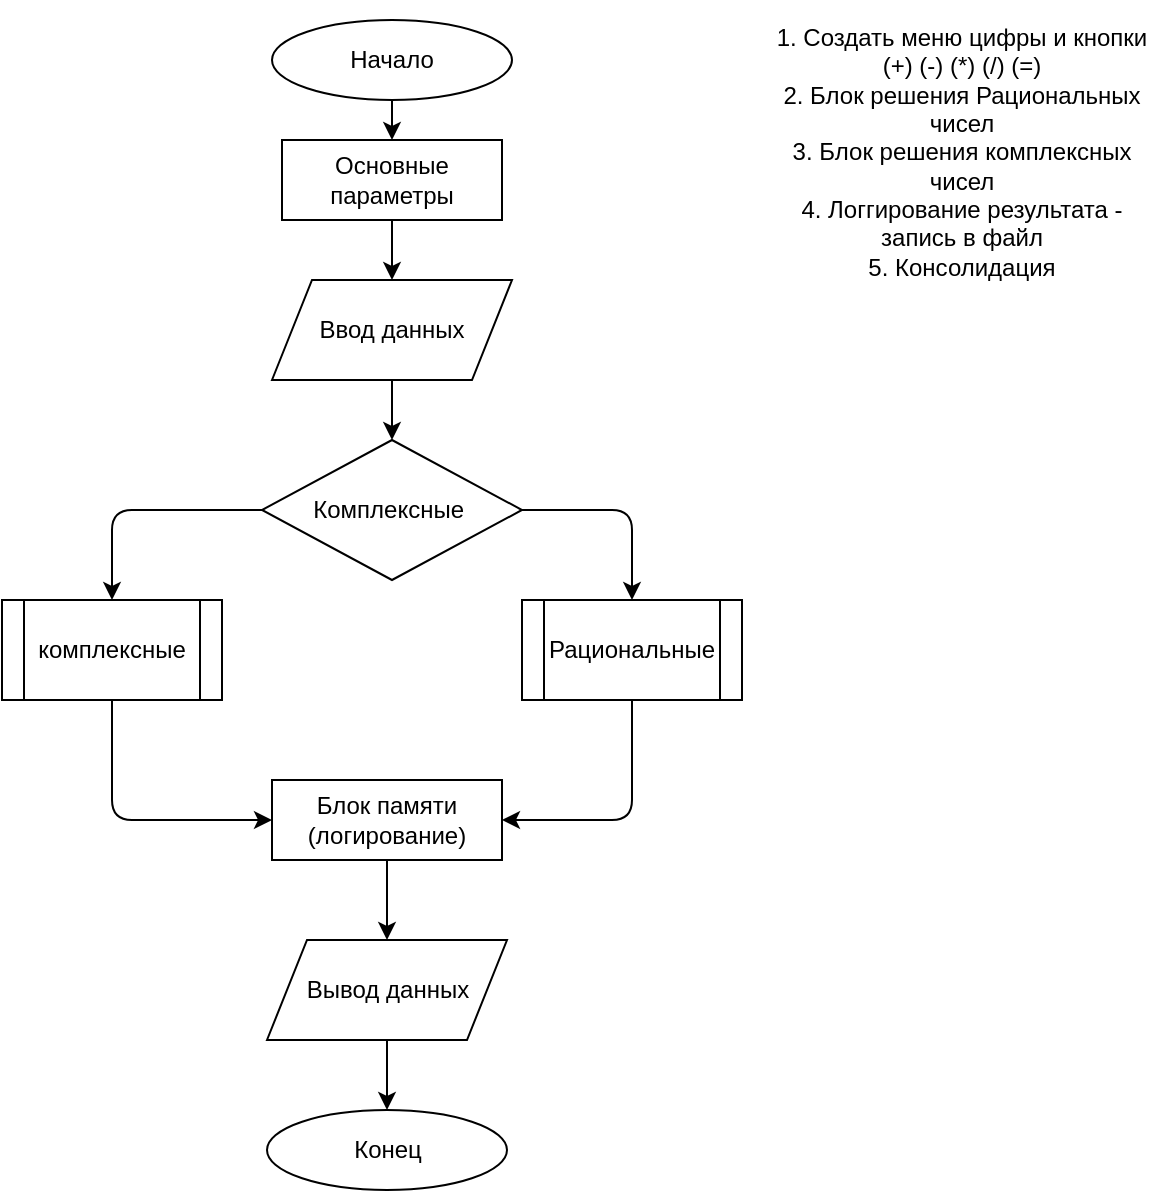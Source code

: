 <mxfile>
    <diagram id="90bl-Aj9XwjzYllaIi5h" name="Page-1">
        <mxGraphModel dx="991" dy="470" grid="1" gridSize="10" guides="1" tooltips="1" connect="1" arrows="1" fold="1" page="1" pageScale="1" pageWidth="827" pageHeight="1169" math="0" shadow="0">
            <root>
                <mxCell id="0"/>
                <mxCell id="1" parent="0"/>
                <mxCell id="13" style="edgeStyle=none;html=1;exitX=0.5;exitY=1;exitDx=0;exitDy=0;entryX=0.5;entryY=0;entryDx=0;entryDy=0;" edge="1" parent="1" source="2" target="3">
                    <mxGeometry relative="1" as="geometry"/>
                </mxCell>
                <mxCell id="2" value="Начало" style="ellipse;whiteSpace=wrap;html=1;" vertex="1" parent="1">
                    <mxGeometry x="315" y="20" width="120" height="40" as="geometry"/>
                </mxCell>
                <mxCell id="14" value="" style="edgeStyle=none;html=1;" edge="1" parent="1" source="3" target="4">
                    <mxGeometry relative="1" as="geometry"/>
                </mxCell>
                <mxCell id="3" value="Основные параметры" style="rounded=0;whiteSpace=wrap;html=1;" vertex="1" parent="1">
                    <mxGeometry x="320" y="80" width="110" height="40" as="geometry"/>
                </mxCell>
                <mxCell id="17" style="edgeStyle=none;html=1;exitX=0.5;exitY=1;exitDx=0;exitDy=0;entryX=0.5;entryY=0;entryDx=0;entryDy=0;" edge="1" parent="1" source="4" target="5">
                    <mxGeometry relative="1" as="geometry"/>
                </mxCell>
                <mxCell id="4" value="Ввод данных" style="shape=parallelogram;perimeter=parallelogramPerimeter;whiteSpace=wrap;html=1;fixedSize=1;" vertex="1" parent="1">
                    <mxGeometry x="315" y="150" width="120" height="50" as="geometry"/>
                </mxCell>
                <mxCell id="18" style="edgeStyle=none;html=1;exitX=1;exitY=0.5;exitDx=0;exitDy=0;entryX=0.5;entryY=0;entryDx=0;entryDy=0;" edge="1" parent="1" source="5" target="6">
                    <mxGeometry relative="1" as="geometry">
                        <Array as="points">
                            <mxPoint x="495" y="265"/>
                        </Array>
                    </mxGeometry>
                </mxCell>
                <mxCell id="19" style="edgeStyle=none;html=1;exitX=0;exitY=0.5;exitDx=0;exitDy=0;entryX=0.5;entryY=0;entryDx=0;entryDy=0;" edge="1" parent="1" source="5" target="7">
                    <mxGeometry relative="1" as="geometry">
                        <Array as="points">
                            <mxPoint x="235" y="265"/>
                        </Array>
                    </mxGeometry>
                </mxCell>
                <mxCell id="5" value="Комплексные&amp;nbsp;" style="rhombus;whiteSpace=wrap;html=1;" vertex="1" parent="1">
                    <mxGeometry x="310" y="230" width="130" height="70" as="geometry"/>
                </mxCell>
                <mxCell id="21" style="edgeStyle=none;html=1;exitX=0.5;exitY=1;exitDx=0;exitDy=0;entryX=1;entryY=0.5;entryDx=0;entryDy=0;" edge="1" parent="1" source="6" target="8">
                    <mxGeometry relative="1" as="geometry">
                        <Array as="points">
                            <mxPoint x="495" y="420"/>
                        </Array>
                    </mxGeometry>
                </mxCell>
                <mxCell id="6" value="Рациональные" style="shape=process;whiteSpace=wrap;html=1;backgroundOutline=1;" vertex="1" parent="1">
                    <mxGeometry x="440" y="310" width="110" height="50" as="geometry"/>
                </mxCell>
                <mxCell id="20" style="edgeStyle=none;html=1;exitX=0.5;exitY=1;exitDx=0;exitDy=0;entryX=0;entryY=0.5;entryDx=0;entryDy=0;" edge="1" parent="1" source="7" target="8">
                    <mxGeometry relative="1" as="geometry">
                        <Array as="points">
                            <mxPoint x="235" y="420"/>
                        </Array>
                    </mxGeometry>
                </mxCell>
                <mxCell id="7" value="комплексные" style="shape=process;whiteSpace=wrap;html=1;backgroundOutline=1;" vertex="1" parent="1">
                    <mxGeometry x="180" y="310" width="110" height="50" as="geometry"/>
                </mxCell>
                <mxCell id="24" style="edgeStyle=none;html=1;exitX=0.5;exitY=1;exitDx=0;exitDy=0;entryX=0.5;entryY=0;entryDx=0;entryDy=0;" edge="1" parent="1" source="8" target="11">
                    <mxGeometry relative="1" as="geometry"/>
                </mxCell>
                <mxCell id="8" value="Блок памяти&lt;br&gt;(логирование)" style="rounded=0;whiteSpace=wrap;html=1;" vertex="1" parent="1">
                    <mxGeometry x="315" y="400" width="115" height="40" as="geometry"/>
                </mxCell>
                <mxCell id="25" style="edgeStyle=none;html=1;entryX=0.5;entryY=0;entryDx=0;entryDy=0;" edge="1" parent="1" source="11" target="12">
                    <mxGeometry relative="1" as="geometry"/>
                </mxCell>
                <mxCell id="11" value="Вывод данных" style="shape=parallelogram;perimeter=parallelogramPerimeter;whiteSpace=wrap;html=1;fixedSize=1;" vertex="1" parent="1">
                    <mxGeometry x="312.5" y="480" width="120" height="50" as="geometry"/>
                </mxCell>
                <mxCell id="12" value="Конец" style="ellipse;whiteSpace=wrap;html=1;" vertex="1" parent="1">
                    <mxGeometry x="312.5" y="565" width="120" height="40" as="geometry"/>
                </mxCell>
                <mxCell id="26" value="1. Создать меню цифры и кнопки&lt;br&gt;(+) (-) (*) (/) (=)&lt;br&gt;2. Блок решения Рациональных чисел&lt;br&gt;3. Блок решения комплексных чисел&lt;br&gt;4. Логгирование результата - запись в файл&lt;br&gt;5. Консолидация" style="text;html=1;strokeColor=none;fillColor=none;align=center;verticalAlign=middle;whiteSpace=wrap;rounded=0;" vertex="1" parent="1">
                    <mxGeometry x="560" y="10" width="200" height="151" as="geometry"/>
                </mxCell>
            </root>
        </mxGraphModel>
    </diagram>
</mxfile>